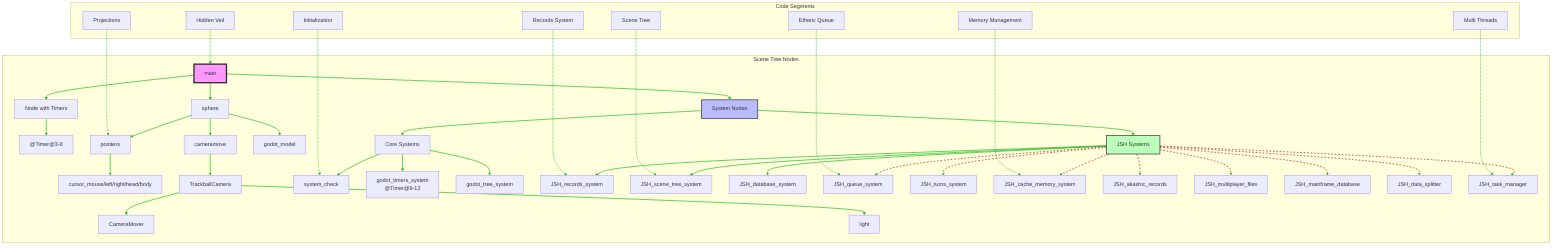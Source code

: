graph TD
    subgraph Scene Tree Nodes
        Main[main] --> Timers[Node with Timers]
        Main --> Sphere[sphere]
        Main --> Systems[System Nodes]
        
        Timers --> TM["@Timer@3-8"]
        
        Sphere --> Pointers[pointers]
        Sphere --> Camera[cameramove]
        Sphere --> Model[godot_model]
        
        Pointers --> Cursors["cursor_mouse/left/right/head/body"]
        Camera --> TC[TrackballCamera]
        TC --> CM[CameraMover]
        TC --> Light[light]
        
        Systems --> Core[Core Systems]
        Systems --> JSH[JSH Systems]
        
        Core --> SysCheck[system_check]
        Core --> TimerSys["godot_timers_system
        @Timer@9-12"]
        Core --> TreeSys[godot_tree_system]
        
        JSH --> Records[JSH_records_system]
        JSH --> SceneTree[JSH_scene_tree_system]
        JSH --> Database[JSH_database_system]
        JSH --> Queue[JSH_queue_system]
        JSH --> Turns[JSH_turns_system]
        JSH --> Cache[JSH_cache_memory_system]
        JSH --> Akashic[JSH_akashic_records]
        JSH --> Multi[JSH_multiplayer_files]
        JSH --> Mainframe[JSH_mainframe_database]
        JSH --> Splitter[JSH_data_splitter]
        JSH --> TaskMgr[JSH_task_manager]
    end

    subgraph Code Segments
        CS_Init[Initialization] -.-> SysCheck
        CS_Queue[Etheric Queue] -.-> Queue
        CS_Records[Records System] -.-> Records
        CS_Memory[Memory Management] -.-> Cache
        CS_Threads[Multi Threads] -.-> TaskMgr
        CS_Scene[Scene Tree] -.-> SceneTree
        CS_Hidden[Hidden Veil] -.-> Main
        CS_Proj[Projections] -.-> Pointers
    end

    style Main fill:#f9f,stroke:#333,stroke-width:4px
    style Systems fill:#bbf,stroke:#333,stroke-width:2px
    style JSH fill:#bfb,stroke:#333,stroke-width:2px
    linkStyle default stroke:#2b2,stroke-width:2px
    linkStyle 19,20,21,22,23,24,25,26 stroke:#b22,stroke-width:2px,stroke-dasharray: 5 5